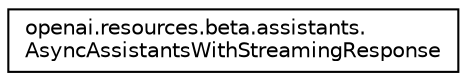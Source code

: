 digraph "Graphical Class Hierarchy"
{
 // LATEX_PDF_SIZE
  edge [fontname="Helvetica",fontsize="10",labelfontname="Helvetica",labelfontsize="10"];
  node [fontname="Helvetica",fontsize="10",shape=record];
  rankdir="LR";
  Node0 [label="openai.resources.beta.assistants.\lAsyncAssistantsWithStreamingResponse",height=0.2,width=0.4,color="black", fillcolor="white", style="filled",URL="$classopenai_1_1resources_1_1beta_1_1assistants_1_1AsyncAssistantsWithStreamingResponse.html",tooltip=" "];
}
